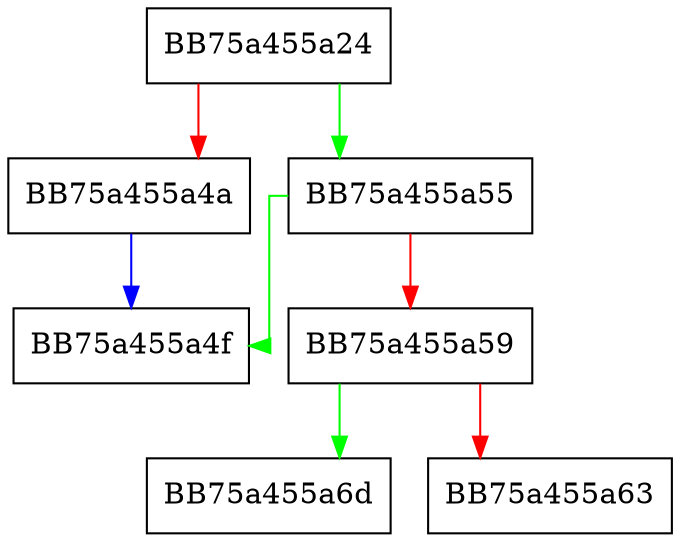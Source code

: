 digraph UtilDeleteFileSystemNodeImpl {
  node [shape="box"];
  graph [splines=ortho];
  BB75a455a24 -> BB75a455a55 [color="green"];
  BB75a455a24 -> BB75a455a4a [color="red"];
  BB75a455a4a -> BB75a455a4f [color="blue"];
  BB75a455a55 -> BB75a455a4f [color="green"];
  BB75a455a55 -> BB75a455a59 [color="red"];
  BB75a455a59 -> BB75a455a6d [color="green"];
  BB75a455a59 -> BB75a455a63 [color="red"];
}
